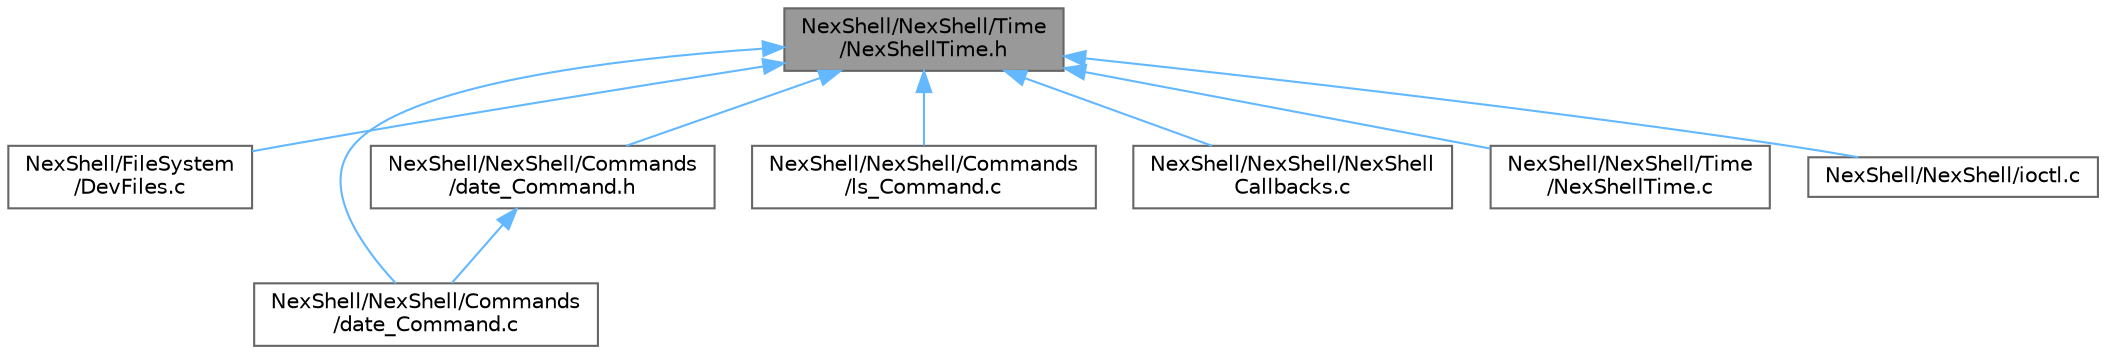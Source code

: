 digraph "NexShell/NexShell/Time/NexShellTime.h"
{
 // LATEX_PDF_SIZE
  bgcolor="transparent";
  edge [fontname=Helvetica,fontsize=10,labelfontname=Helvetica,labelfontsize=10];
  node [fontname=Helvetica,fontsize=10,shape=box,height=0.2,width=0.4];
  Node1 [id="Node000001",label="NexShell/NexShell/Time\l/NexShellTime.h",height=0.2,width=0.4,color="gray40", fillcolor="grey60", style="filled", fontcolor="black",tooltip=" "];
  Node1 -> Node2 [id="edge1_Node000001_Node000002",dir="back",color="steelblue1",style="solid",tooltip=" "];
  Node2 [id="Node000002",label="NexShell/FileSystem\l/DevFiles.c",height=0.2,width=0.4,color="grey40", fillcolor="white", style="filled",URL="$_dev_files_8c_source.html",tooltip=" "];
  Node1 -> Node3 [id="edge2_Node000001_Node000003",dir="back",color="steelblue1",style="solid",tooltip=" "];
  Node3 [id="Node000003",label="NexShell/NexShell/Commands\l/date_Command.c",height=0.2,width=0.4,color="grey40", fillcolor="white", style="filled",URL="$date___command_8c_source.html",tooltip=" "];
  Node1 -> Node4 [id="edge3_Node000001_Node000004",dir="back",color="steelblue1",style="solid",tooltip=" "];
  Node4 [id="Node000004",label="NexShell/NexShell/Commands\l/date_Command.h",height=0.2,width=0.4,color="grey40", fillcolor="white", style="filled",URL="$date___command_8h.html",tooltip=" "];
  Node4 -> Node3 [id="edge4_Node000004_Node000003",dir="back",color="steelblue1",style="solid",tooltip=" "];
  Node1 -> Node5 [id="edge5_Node000001_Node000005",dir="back",color="steelblue1",style="solid",tooltip=" "];
  Node5 [id="Node000005",label="NexShell/NexShell/Commands\l/ls_Command.c",height=0.2,width=0.4,color="grey40", fillcolor="white", style="filled",URL="$ls___command_8c_source.html",tooltip=" "];
  Node1 -> Node6 [id="edge6_Node000001_Node000006",dir="back",color="steelblue1",style="solid",tooltip=" "];
  Node6 [id="Node000006",label="NexShell/NexShell/NexShell\lCallbacks.c",height=0.2,width=0.4,color="grey40", fillcolor="white", style="filled",URL="$_nex_shell_callbacks_8c_source.html",tooltip=" "];
  Node1 -> Node7 [id="edge7_Node000001_Node000007",dir="back",color="steelblue1",style="solid",tooltip=" "];
  Node7 [id="Node000007",label="NexShell/NexShell/Time\l/NexShellTime.c",height=0.2,width=0.4,color="grey40", fillcolor="white", style="filled",URL="$_nex_shell_time_8c_source.html",tooltip=" "];
  Node1 -> Node8 [id="edge8_Node000001_Node000008",dir="back",color="steelblue1",style="solid",tooltip=" "];
  Node8 [id="Node000008",label="NexShell/NexShell/ioctl.c",height=0.2,width=0.4,color="grey40", fillcolor="white", style="filled",URL="$ioctl_8c_source.html",tooltip=" "];
}
